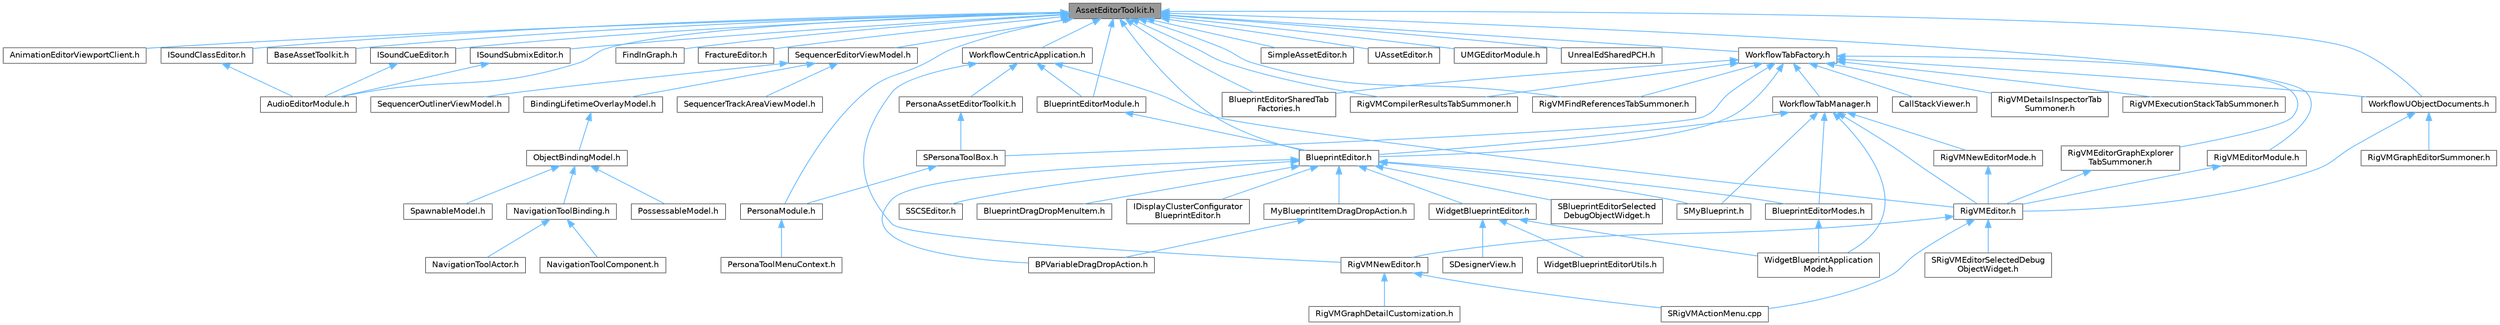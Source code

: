 digraph "AssetEditorToolkit.h"
{
 // INTERACTIVE_SVG=YES
 // LATEX_PDF_SIZE
  bgcolor="transparent";
  edge [fontname=Helvetica,fontsize=10,labelfontname=Helvetica,labelfontsize=10];
  node [fontname=Helvetica,fontsize=10,shape=box,height=0.2,width=0.4];
  Node1 [id="Node000001",label="AssetEditorToolkit.h",height=0.2,width=0.4,color="gray40", fillcolor="grey60", style="filled", fontcolor="black",tooltip=" "];
  Node1 -> Node2 [id="edge1_Node000001_Node000002",dir="back",color="steelblue1",style="solid",tooltip=" "];
  Node2 [id="Node000002",label="AnimationEditorViewportClient.h",height=0.2,width=0.4,color="grey40", fillcolor="white", style="filled",URL="$d1/d45/AnimationEditorViewportClient_8h.html",tooltip=" "];
  Node1 -> Node3 [id="edge2_Node000001_Node000003",dir="back",color="steelblue1",style="solid",tooltip=" "];
  Node3 [id="Node000003",label="AudioEditorModule.h",height=0.2,width=0.4,color="grey40", fillcolor="white", style="filled",URL="$d4/d28/AudioEditorModule_8h.html",tooltip=" "];
  Node1 -> Node4 [id="edge3_Node000001_Node000004",dir="back",color="steelblue1",style="solid",tooltip=" "];
  Node4 [id="Node000004",label="BaseAssetToolkit.h",height=0.2,width=0.4,color="grey40", fillcolor="white", style="filled",URL="$d4/d85/BaseAssetToolkit_8h.html",tooltip=" "];
  Node1 -> Node5 [id="edge4_Node000001_Node000005",dir="back",color="steelblue1",style="solid",tooltip=" "];
  Node5 [id="Node000005",label="BlueprintEditor.h",height=0.2,width=0.4,color="grey40", fillcolor="white", style="filled",URL="$df/d7d/BlueprintEditor_8h.html",tooltip=" "];
  Node5 -> Node6 [id="edge5_Node000005_Node000006",dir="back",color="steelblue1",style="solid",tooltip=" "];
  Node6 [id="Node000006",label="BPVariableDragDropAction.h",height=0.2,width=0.4,color="grey40", fillcolor="white", style="filled",URL="$dd/d23/BPVariableDragDropAction_8h.html",tooltip=" "];
  Node5 -> Node7 [id="edge6_Node000005_Node000007",dir="back",color="steelblue1",style="solid",tooltip=" "];
  Node7 [id="Node000007",label="BlueprintDragDropMenuItem.h",height=0.2,width=0.4,color="grey40", fillcolor="white", style="filled",URL="$dc/deb/BlueprintDragDropMenuItem_8h.html",tooltip=" "];
  Node5 -> Node8 [id="edge7_Node000005_Node000008",dir="back",color="steelblue1",style="solid",tooltip=" "];
  Node8 [id="Node000008",label="BlueprintEditorModes.h",height=0.2,width=0.4,color="grey40", fillcolor="white", style="filled",URL="$d9/d70/BlueprintEditorModes_8h.html",tooltip=" "];
  Node8 -> Node9 [id="edge8_Node000008_Node000009",dir="back",color="steelblue1",style="solid",tooltip=" "];
  Node9 [id="Node000009",label="WidgetBlueprintApplication\lMode.h",height=0.2,width=0.4,color="grey40", fillcolor="white", style="filled",URL="$d3/d40/WidgetBlueprintApplicationMode_8h.html",tooltip=" "];
  Node5 -> Node10 [id="edge9_Node000005_Node000010",dir="back",color="steelblue1",style="solid",tooltip=" "];
  Node10 [id="Node000010",label="IDisplayClusterConfigurator\lBlueprintEditor.h",height=0.2,width=0.4,color="grey40", fillcolor="white", style="filled",URL="$dd/d4b/IDisplayClusterConfiguratorBlueprintEditor_8h.html",tooltip=" "];
  Node5 -> Node11 [id="edge10_Node000005_Node000011",dir="back",color="steelblue1",style="solid",tooltip=" "];
  Node11 [id="Node000011",label="MyBlueprintItemDragDropAction.h",height=0.2,width=0.4,color="grey40", fillcolor="white", style="filled",URL="$da/d11/MyBlueprintItemDragDropAction_8h.html",tooltip=" "];
  Node11 -> Node6 [id="edge11_Node000011_Node000006",dir="back",color="steelblue1",style="solid",tooltip=" "];
  Node5 -> Node12 [id="edge12_Node000005_Node000012",dir="back",color="steelblue1",style="solid",tooltip=" "];
  Node12 [id="Node000012",label="SBlueprintEditorSelected\lDebugObjectWidget.h",height=0.2,width=0.4,color="grey40", fillcolor="white", style="filled",URL="$de/d6c/SBlueprintEditorSelectedDebugObjectWidget_8h.html",tooltip=" "];
  Node5 -> Node13 [id="edge13_Node000005_Node000013",dir="back",color="steelblue1",style="solid",tooltip=" "];
  Node13 [id="Node000013",label="SMyBlueprint.h",height=0.2,width=0.4,color="grey40", fillcolor="white", style="filled",URL="$d3/d34/SMyBlueprint_8h.html",tooltip=" "];
  Node5 -> Node14 [id="edge14_Node000005_Node000014",dir="back",color="steelblue1",style="solid",tooltip=" "];
  Node14 [id="Node000014",label="SSCSEditor.h",height=0.2,width=0.4,color="grey40", fillcolor="white", style="filled",URL="$d0/d2e/SSCSEditor_8h.html",tooltip=" "];
  Node5 -> Node15 [id="edge15_Node000005_Node000015",dir="back",color="steelblue1",style="solid",tooltip=" "];
  Node15 [id="Node000015",label="WidgetBlueprintEditor.h",height=0.2,width=0.4,color="grey40", fillcolor="white", style="filled",URL="$d6/d04/WidgetBlueprintEditor_8h.html",tooltip=" "];
  Node15 -> Node16 [id="edge16_Node000015_Node000016",dir="back",color="steelblue1",style="solid",tooltip=" "];
  Node16 [id="Node000016",label="SDesignerView.h",height=0.2,width=0.4,color="grey40", fillcolor="white", style="filled",URL="$d2/d14/SDesignerView_8h.html",tooltip=" "];
  Node15 -> Node9 [id="edge17_Node000015_Node000009",dir="back",color="steelblue1",style="solid",tooltip=" "];
  Node15 -> Node17 [id="edge18_Node000015_Node000017",dir="back",color="steelblue1",style="solid",tooltip=" "];
  Node17 [id="Node000017",label="WidgetBlueprintEditorUtils.h",height=0.2,width=0.4,color="grey40", fillcolor="white", style="filled",URL="$d9/df7/WidgetBlueprintEditorUtils_8h.html",tooltip=" "];
  Node1 -> Node18 [id="edge19_Node000001_Node000018",dir="back",color="steelblue1",style="solid",tooltip=" "];
  Node18 [id="Node000018",label="BlueprintEditorModule.h",height=0.2,width=0.4,color="grey40", fillcolor="white", style="filled",URL="$df/d39/BlueprintEditorModule_8h.html",tooltip=" "];
  Node18 -> Node5 [id="edge20_Node000018_Node000005",dir="back",color="steelblue1",style="solid",tooltip=" "];
  Node1 -> Node19 [id="edge21_Node000001_Node000019",dir="back",color="steelblue1",style="solid",tooltip=" "];
  Node19 [id="Node000019",label="BlueprintEditorSharedTab\lFactories.h",height=0.2,width=0.4,color="grey40", fillcolor="white", style="filled",URL="$d3/d15/BlueprintEditorSharedTabFactories_8h.html",tooltip=" "];
  Node1 -> Node20 [id="edge22_Node000001_Node000020",dir="back",color="steelblue1",style="solid",tooltip=" "];
  Node20 [id="Node000020",label="FindInGraph.h",height=0.2,width=0.4,color="grey40", fillcolor="white", style="filled",URL="$de/d36/FindInGraph_8h.html",tooltip=" "];
  Node1 -> Node21 [id="edge23_Node000001_Node000021",dir="back",color="steelblue1",style="solid",tooltip=" "];
  Node21 [id="Node000021",label="FractureEditor.h",height=0.2,width=0.4,color="grey40", fillcolor="white", style="filled",URL="$db/df2/FractureEditor_8h.html",tooltip=" "];
  Node1 -> Node22 [id="edge24_Node000001_Node000022",dir="back",color="steelblue1",style="solid",tooltip=" "];
  Node22 [id="Node000022",label="ISoundClassEditor.h",height=0.2,width=0.4,color="grey40", fillcolor="white", style="filled",URL="$de/db1/ISoundClassEditor_8h.html",tooltip=" "];
  Node22 -> Node3 [id="edge25_Node000022_Node000003",dir="back",color="steelblue1",style="solid",tooltip=" "];
  Node1 -> Node23 [id="edge26_Node000001_Node000023",dir="back",color="steelblue1",style="solid",tooltip=" "];
  Node23 [id="Node000023",label="ISoundCueEditor.h",height=0.2,width=0.4,color="grey40", fillcolor="white", style="filled",URL="$d6/d6a/ISoundCueEditor_8h.html",tooltip=" "];
  Node23 -> Node3 [id="edge27_Node000023_Node000003",dir="back",color="steelblue1",style="solid",tooltip=" "];
  Node1 -> Node24 [id="edge28_Node000001_Node000024",dir="back",color="steelblue1",style="solid",tooltip=" "];
  Node24 [id="Node000024",label="ISoundSubmixEditor.h",height=0.2,width=0.4,color="grey40", fillcolor="white", style="filled",URL="$dd/dca/ISoundSubmixEditor_8h.html",tooltip=" "];
  Node24 -> Node3 [id="edge29_Node000024_Node000003",dir="back",color="steelblue1",style="solid",tooltip=" "];
  Node1 -> Node25 [id="edge30_Node000001_Node000025",dir="back",color="steelblue1",style="solid",tooltip=" "];
  Node25 [id="Node000025",label="PersonaModule.h",height=0.2,width=0.4,color="grey40", fillcolor="white", style="filled",URL="$de/d74/PersonaModule_8h.html",tooltip=" "];
  Node25 -> Node26 [id="edge31_Node000025_Node000026",dir="back",color="steelblue1",style="solid",tooltip=" "];
  Node26 [id="Node000026",label="PersonaToolMenuContext.h",height=0.2,width=0.4,color="grey40", fillcolor="white", style="filled",URL="$d6/d6c/PersonaToolMenuContext_8h.html",tooltip=" "];
  Node1 -> Node27 [id="edge32_Node000001_Node000027",dir="back",color="steelblue1",style="solid",tooltip=" "];
  Node27 [id="Node000027",label="RigVMCompilerResultsTabSummoner.h",height=0.2,width=0.4,color="grey40", fillcolor="white", style="filled",URL="$dd/d05/RigVMCompilerResultsTabSummoner_8h.html",tooltip=" "];
  Node1 -> Node28 [id="edge33_Node000001_Node000028",dir="back",color="steelblue1",style="solid",tooltip=" "];
  Node28 [id="Node000028",label="RigVMEditorModule.h",height=0.2,width=0.4,color="grey40", fillcolor="white", style="filled",URL="$df/d47/RigVMEditorModule_8h.html",tooltip=" "];
  Node28 -> Node29 [id="edge34_Node000028_Node000029",dir="back",color="steelblue1",style="solid",tooltip=" "];
  Node29 [id="Node000029",label="RigVMEditor.h",height=0.2,width=0.4,color="grey40", fillcolor="white", style="filled",URL="$d3/d13/RigVMEditor_8h.html",tooltip=" "];
  Node29 -> Node30 [id="edge35_Node000029_Node000030",dir="back",color="steelblue1",style="solid",tooltip=" "];
  Node30 [id="Node000030",label="RigVMNewEditor.h",height=0.2,width=0.4,color="grey40", fillcolor="white", style="filled",URL="$df/dd1/RigVMNewEditor_8h.html",tooltip=" "];
  Node30 -> Node31 [id="edge36_Node000030_Node000031",dir="back",color="steelblue1",style="solid",tooltip=" "];
  Node31 [id="Node000031",label="RigVMGraphDetailCustomization.h",height=0.2,width=0.4,color="grey40", fillcolor="white", style="filled",URL="$da/d8c/RigVMGraphDetailCustomization_8h.html",tooltip=" "];
  Node30 -> Node32 [id="edge37_Node000030_Node000032",dir="back",color="steelblue1",style="solid",tooltip=" "];
  Node32 [id="Node000032",label="SRigVMActionMenu.cpp",height=0.2,width=0.4,color="grey40", fillcolor="white", style="filled",URL="$dc/d4c/SRigVMActionMenu_8cpp.html",tooltip=" "];
  Node29 -> Node32 [id="edge38_Node000029_Node000032",dir="back",color="steelblue1",style="solid",tooltip=" "];
  Node29 -> Node33 [id="edge39_Node000029_Node000033",dir="back",color="steelblue1",style="solid",tooltip=" "];
  Node33 [id="Node000033",label="SRigVMEditorSelectedDebug\lObjectWidget.h",height=0.2,width=0.4,color="grey40", fillcolor="white", style="filled",URL="$d9/dcd/SRigVMEditorSelectedDebugObjectWidget_8h.html",tooltip=" "];
  Node1 -> Node34 [id="edge40_Node000001_Node000034",dir="back",color="steelblue1",style="solid",tooltip=" "];
  Node34 [id="Node000034",label="RigVMFindReferencesTabSummoner.h",height=0.2,width=0.4,color="grey40", fillcolor="white", style="filled",URL="$d5/d7d/RigVMFindReferencesTabSummoner_8h.html",tooltip=" "];
  Node1 -> Node35 [id="edge41_Node000001_Node000035",dir="back",color="steelblue1",style="solid",tooltip=" "];
  Node35 [id="Node000035",label="SequencerEditorViewModel.h",height=0.2,width=0.4,color="grey40", fillcolor="white", style="filled",URL="$da/d57/SequencerEditorViewModel_8h.html",tooltip=" "];
  Node35 -> Node36 [id="edge42_Node000035_Node000036",dir="back",color="steelblue1",style="solid",tooltip=" "];
  Node36 [id="Node000036",label="BindingLifetimeOverlayModel.h",height=0.2,width=0.4,color="grey40", fillcolor="white", style="filled",URL="$d2/d69/BindingLifetimeOverlayModel_8h.html",tooltip=" "];
  Node36 -> Node37 [id="edge43_Node000036_Node000037",dir="back",color="steelblue1",style="solid",tooltip=" "];
  Node37 [id="Node000037",label="ObjectBindingModel.h",height=0.2,width=0.4,color="grey40", fillcolor="white", style="filled",URL="$de/dbc/ObjectBindingModel_8h.html",tooltip=" "];
  Node37 -> Node38 [id="edge44_Node000037_Node000038",dir="back",color="steelblue1",style="solid",tooltip=" "];
  Node38 [id="Node000038",label="NavigationToolBinding.h",height=0.2,width=0.4,color="grey40", fillcolor="white", style="filled",URL="$d0/db5/NavigationToolBinding_8h.html",tooltip=" "];
  Node38 -> Node39 [id="edge45_Node000038_Node000039",dir="back",color="steelblue1",style="solid",tooltip=" "];
  Node39 [id="Node000039",label="NavigationToolActor.h",height=0.2,width=0.4,color="grey40", fillcolor="white", style="filled",URL="$d6/da8/NavigationToolActor_8h.html",tooltip=" "];
  Node38 -> Node40 [id="edge46_Node000038_Node000040",dir="back",color="steelblue1",style="solid",tooltip=" "];
  Node40 [id="Node000040",label="NavigationToolComponent.h",height=0.2,width=0.4,color="grey40", fillcolor="white", style="filled",URL="$d7/dfc/NavigationToolComponent_8h.html",tooltip=" "];
  Node37 -> Node41 [id="edge47_Node000037_Node000041",dir="back",color="steelblue1",style="solid",tooltip=" "];
  Node41 [id="Node000041",label="PossessableModel.h",height=0.2,width=0.4,color="grey40", fillcolor="white", style="filled",URL="$d5/d01/PossessableModel_8h.html",tooltip=" "];
  Node37 -> Node42 [id="edge48_Node000037_Node000042",dir="back",color="steelblue1",style="solid",tooltip=" "];
  Node42 [id="Node000042",label="SpawnableModel.h",height=0.2,width=0.4,color="grey40", fillcolor="white", style="filled",URL="$d0/dd5/SpawnableModel_8h.html",tooltip=" "];
  Node35 -> Node43 [id="edge49_Node000035_Node000043",dir="back",color="steelblue1",style="solid",tooltip=" "];
  Node43 [id="Node000043",label="SequencerOutlinerViewModel.h",height=0.2,width=0.4,color="grey40", fillcolor="white", style="filled",URL="$da/d12/SequencerOutlinerViewModel_8h.html",tooltip=" "];
  Node35 -> Node44 [id="edge50_Node000035_Node000044",dir="back",color="steelblue1",style="solid",tooltip=" "];
  Node44 [id="Node000044",label="SequencerTrackAreaViewModel.h",height=0.2,width=0.4,color="grey40", fillcolor="white", style="filled",URL="$d9/dd2/SequencerTrackAreaViewModel_8h.html",tooltip=" "];
  Node1 -> Node45 [id="edge51_Node000001_Node000045",dir="back",color="steelblue1",style="solid",tooltip=" "];
  Node45 [id="Node000045",label="SimpleAssetEditor.h",height=0.2,width=0.4,color="grey40", fillcolor="white", style="filled",URL="$da/d6e/SimpleAssetEditor_8h.html",tooltip=" "];
  Node1 -> Node46 [id="edge52_Node000001_Node000046",dir="back",color="steelblue1",style="solid",tooltip=" "];
  Node46 [id="Node000046",label="UAssetEditor.h",height=0.2,width=0.4,color="grey40", fillcolor="white", style="filled",URL="$da/dda/UAssetEditor_8h.html",tooltip=" "];
  Node1 -> Node47 [id="edge53_Node000001_Node000047",dir="back",color="steelblue1",style="solid",tooltip=" "];
  Node47 [id="Node000047",label="UMGEditorModule.h",height=0.2,width=0.4,color="grey40", fillcolor="white", style="filled",URL="$db/d6a/UMGEditorModule_8h.html",tooltip=" "];
  Node1 -> Node48 [id="edge54_Node000001_Node000048",dir="back",color="steelblue1",style="solid",tooltip=" "];
  Node48 [id="Node000048",label="UnrealEdSharedPCH.h",height=0.2,width=0.4,color="grey40", fillcolor="white", style="filled",URL="$d1/de6/UnrealEdSharedPCH_8h.html",tooltip=" "];
  Node1 -> Node49 [id="edge55_Node000001_Node000049",dir="back",color="steelblue1",style="solid",tooltip=" "];
  Node49 [id="Node000049",label="WorkflowCentricApplication.h",height=0.2,width=0.4,color="grey40", fillcolor="white", style="filled",URL="$dc/dc7/WorkflowCentricApplication_8h.html",tooltip=" "];
  Node49 -> Node18 [id="edge56_Node000049_Node000018",dir="back",color="steelblue1",style="solid",tooltip=" "];
  Node49 -> Node50 [id="edge57_Node000049_Node000050",dir="back",color="steelblue1",style="solid",tooltip=" "];
  Node50 [id="Node000050",label="PersonaAssetEditorToolkit.h",height=0.2,width=0.4,color="grey40", fillcolor="white", style="filled",URL="$df/db8/PersonaAssetEditorToolkit_8h.html",tooltip=" "];
  Node50 -> Node51 [id="edge58_Node000050_Node000051",dir="back",color="steelblue1",style="solid",tooltip=" "];
  Node51 [id="Node000051",label="SPersonaToolBox.h",height=0.2,width=0.4,color="grey40", fillcolor="white", style="filled",URL="$d3/d1c/SPersonaToolBox_8h.html",tooltip=" "];
  Node51 -> Node25 [id="edge59_Node000051_Node000025",dir="back",color="steelblue1",style="solid",tooltip=" "];
  Node49 -> Node29 [id="edge60_Node000049_Node000029",dir="back",color="steelblue1",style="solid",tooltip=" "];
  Node49 -> Node30 [id="edge61_Node000049_Node000030",dir="back",color="steelblue1",style="solid",tooltip=" "];
  Node1 -> Node52 [id="edge62_Node000001_Node000052",dir="back",color="steelblue1",style="solid",tooltip=" "];
  Node52 [id="Node000052",label="WorkflowTabFactory.h",height=0.2,width=0.4,color="grey40", fillcolor="white", style="filled",URL="$d9/dfb/WorkflowTabFactory_8h.html",tooltip=" "];
  Node52 -> Node5 [id="edge63_Node000052_Node000005",dir="back",color="steelblue1",style="solid",tooltip=" "];
  Node52 -> Node19 [id="edge64_Node000052_Node000019",dir="back",color="steelblue1",style="solid",tooltip=" "];
  Node52 -> Node53 [id="edge65_Node000052_Node000053",dir="back",color="steelblue1",style="solid",tooltip=" "];
  Node53 [id="Node000053",label="CallStackViewer.h",height=0.2,width=0.4,color="grey40", fillcolor="white", style="filled",URL="$db/dc3/CallStackViewer_8h.html",tooltip=" "];
  Node52 -> Node27 [id="edge66_Node000052_Node000027",dir="back",color="steelblue1",style="solid",tooltip=" "];
  Node52 -> Node54 [id="edge67_Node000052_Node000054",dir="back",color="steelblue1",style="solid",tooltip=" "];
  Node54 [id="Node000054",label="RigVMDetailsInspectorTab\lSummoner.h",height=0.2,width=0.4,color="grey40", fillcolor="white", style="filled",URL="$dc/d66/RigVMDetailsInspectorTabSummoner_8h.html",tooltip=" "];
  Node52 -> Node55 [id="edge68_Node000052_Node000055",dir="back",color="steelblue1",style="solid",tooltip=" "];
  Node55 [id="Node000055",label="RigVMEditorGraphExplorer\lTabSummoner.h",height=0.2,width=0.4,color="grey40", fillcolor="white", style="filled",URL="$d7/de4/RigVMEditorGraphExplorerTabSummoner_8h.html",tooltip=" "];
  Node55 -> Node29 [id="edge69_Node000055_Node000029",dir="back",color="steelblue1",style="solid",tooltip=" "];
  Node52 -> Node56 [id="edge70_Node000052_Node000056",dir="back",color="steelblue1",style="solid",tooltip=" "];
  Node56 [id="Node000056",label="RigVMExecutionStackTabSummoner.h",height=0.2,width=0.4,color="grey40", fillcolor="white", style="filled",URL="$dd/d34/RigVMExecutionStackTabSummoner_8h.html",tooltip=" "];
  Node52 -> Node34 [id="edge71_Node000052_Node000034",dir="back",color="steelblue1",style="solid",tooltip=" "];
  Node52 -> Node51 [id="edge72_Node000052_Node000051",dir="back",color="steelblue1",style="solid",tooltip=" "];
  Node52 -> Node57 [id="edge73_Node000052_Node000057",dir="back",color="steelblue1",style="solid",tooltip=" "];
  Node57 [id="Node000057",label="WorkflowTabManager.h",height=0.2,width=0.4,color="grey40", fillcolor="white", style="filled",URL="$d7/d36/WorkflowTabManager_8h.html",tooltip=" "];
  Node57 -> Node5 [id="edge74_Node000057_Node000005",dir="back",color="steelblue1",style="solid",tooltip=" "];
  Node57 -> Node8 [id="edge75_Node000057_Node000008",dir="back",color="steelblue1",style="solid",tooltip=" "];
  Node57 -> Node29 [id="edge76_Node000057_Node000029",dir="back",color="steelblue1",style="solid",tooltip=" "];
  Node57 -> Node58 [id="edge77_Node000057_Node000058",dir="back",color="steelblue1",style="solid",tooltip=" "];
  Node58 [id="Node000058",label="RigVMNewEditorMode.h",height=0.2,width=0.4,color="grey40", fillcolor="white", style="filled",URL="$de/d0a/RigVMNewEditorMode_8h.html",tooltip=" "];
  Node58 -> Node29 [id="edge78_Node000058_Node000029",dir="back",color="steelblue1",style="solid",tooltip=" "];
  Node57 -> Node13 [id="edge79_Node000057_Node000013",dir="back",color="steelblue1",style="solid",tooltip=" "];
  Node57 -> Node9 [id="edge80_Node000057_Node000009",dir="back",color="steelblue1",style="solid",tooltip=" "];
  Node52 -> Node59 [id="edge81_Node000052_Node000059",dir="back",color="steelblue1",style="solid",tooltip=" "];
  Node59 [id="Node000059",label="WorkflowUObjectDocuments.h",height=0.2,width=0.4,color="grey40", fillcolor="white", style="filled",URL="$d1/db5/WorkflowUObjectDocuments_8h.html",tooltip=" "];
  Node59 -> Node29 [id="edge82_Node000059_Node000029",dir="back",color="steelblue1",style="solid",tooltip=" "];
  Node59 -> Node60 [id="edge83_Node000059_Node000060",dir="back",color="steelblue1",style="solid",tooltip=" "];
  Node60 [id="Node000060",label="RigVMGraphEditorSummoner.h",height=0.2,width=0.4,color="grey40", fillcolor="white", style="filled",URL="$db/d30/RigVMGraphEditorSummoner_8h.html",tooltip=" "];
  Node1 -> Node59 [id="edge84_Node000001_Node000059",dir="back",color="steelblue1",style="solid",tooltip=" "];
}

